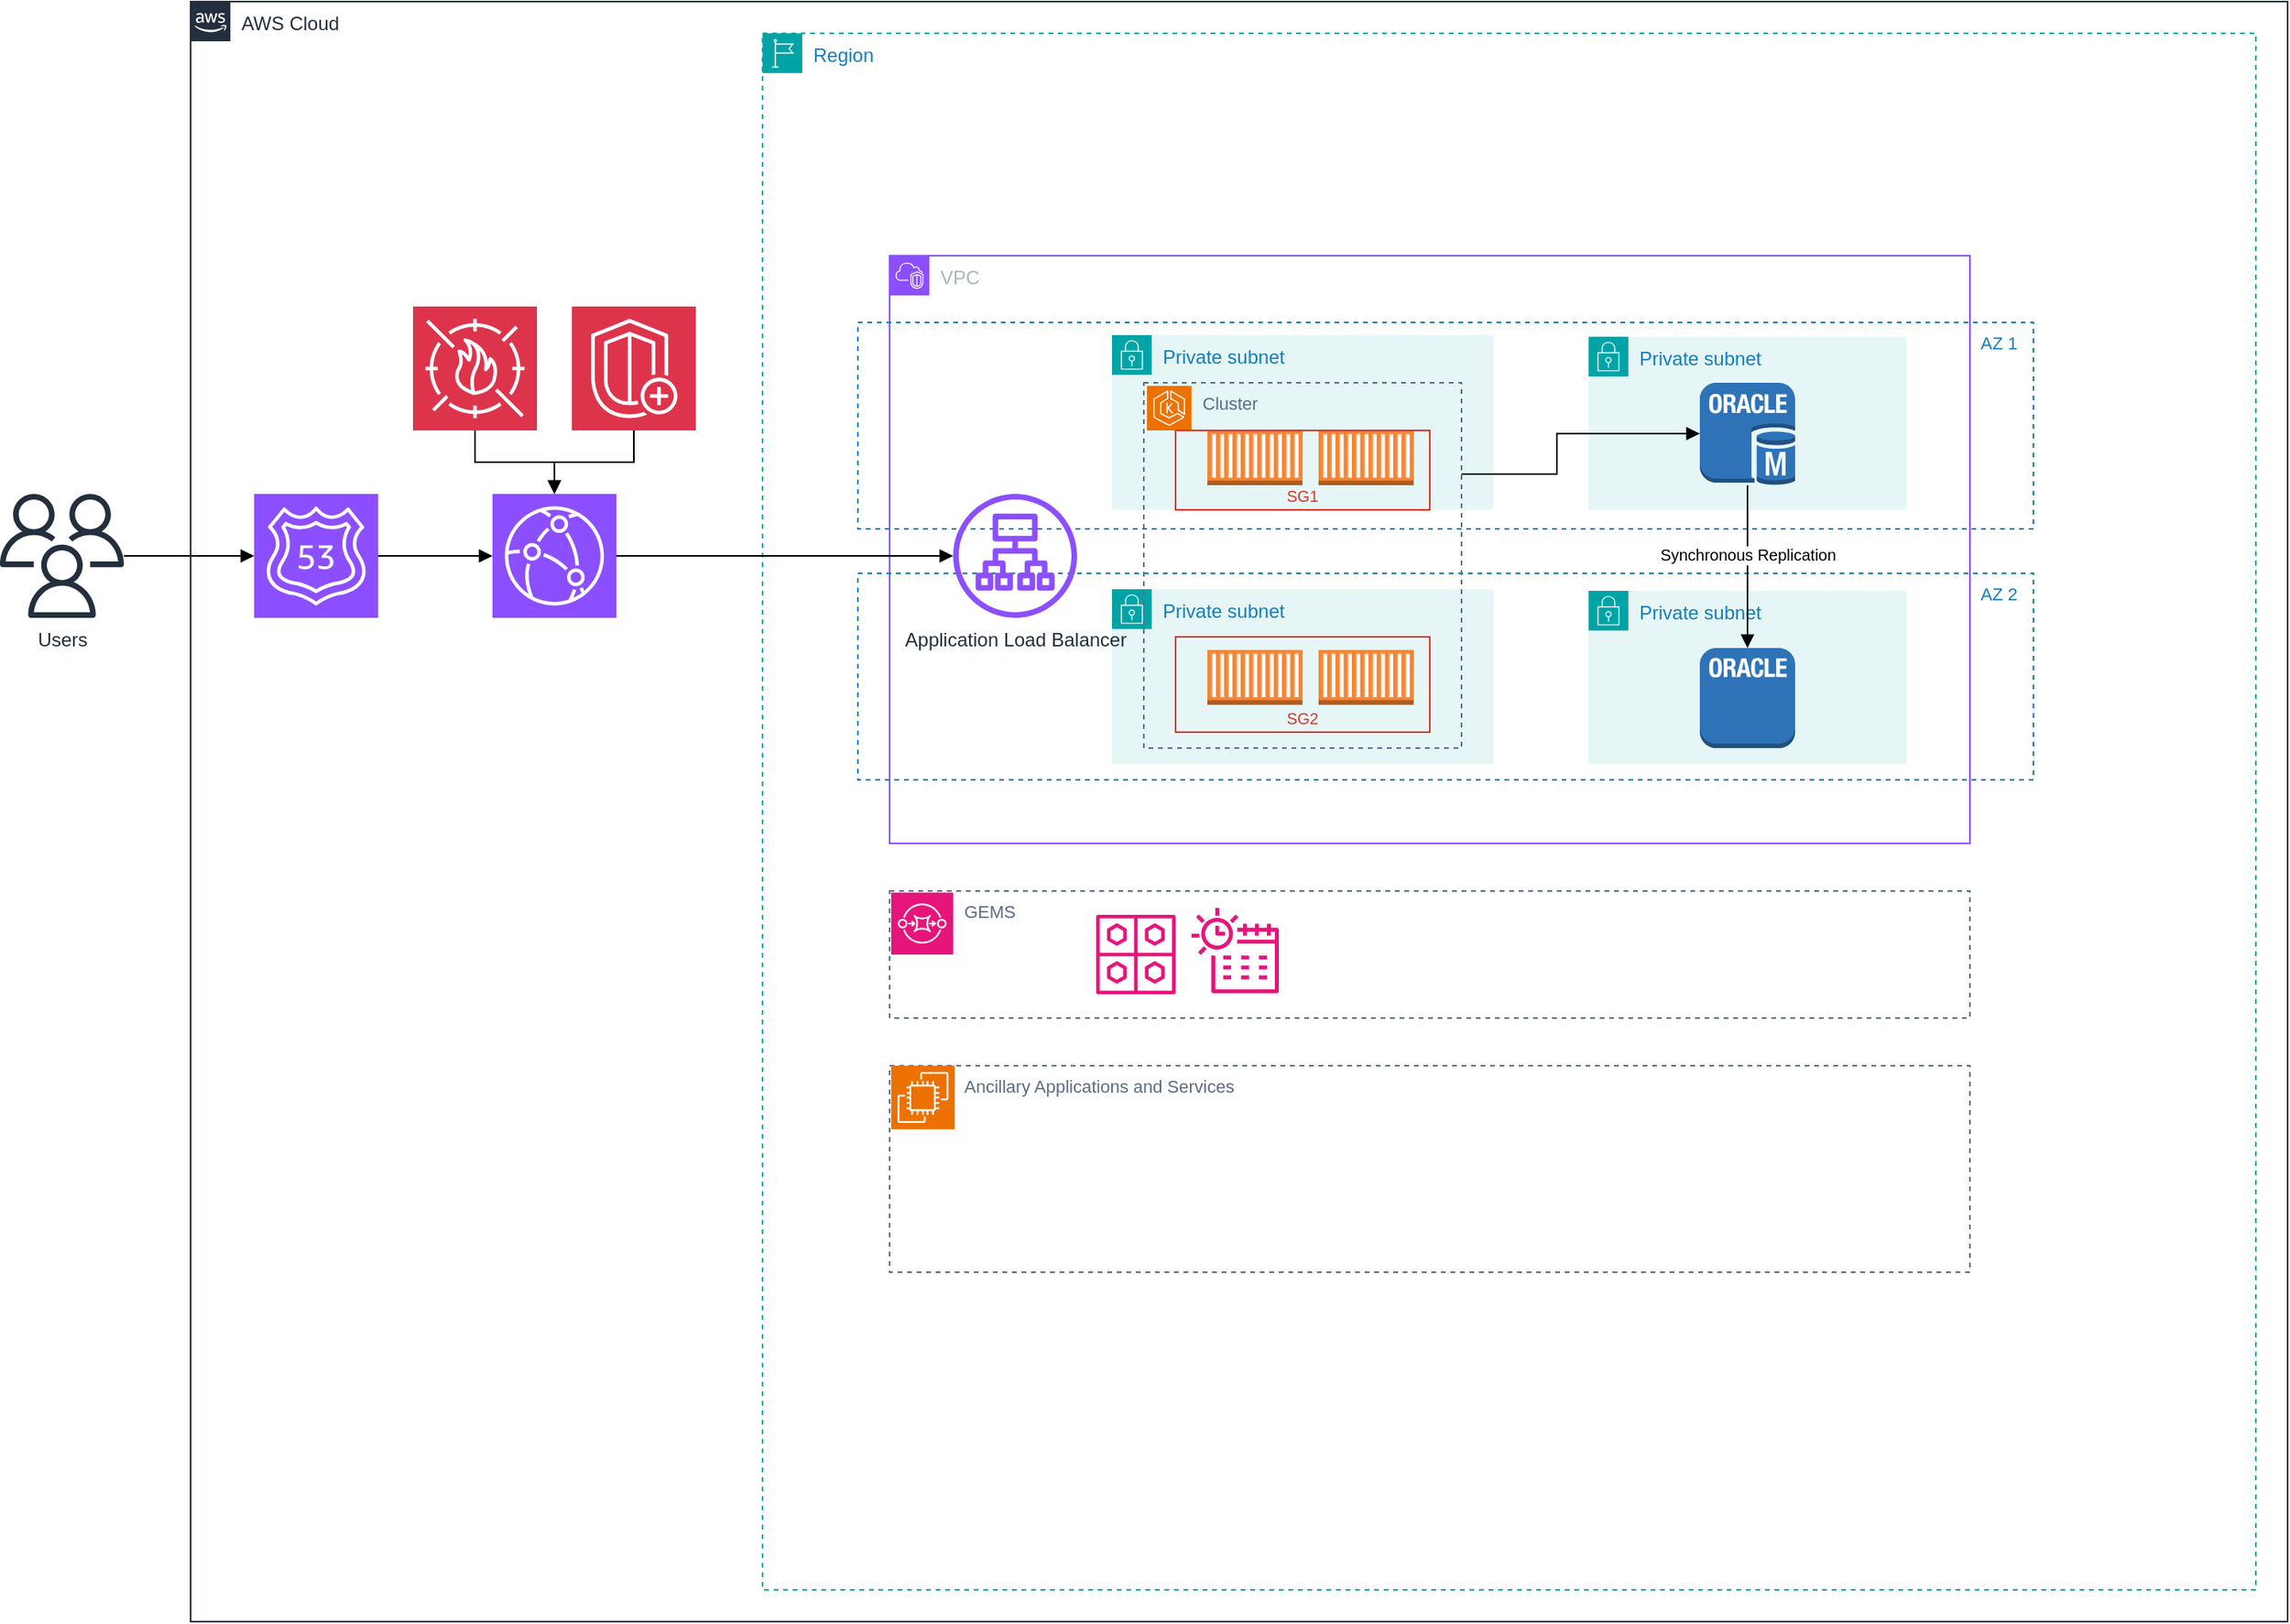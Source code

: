 <mxfile version="22.1.18" type="github">
  <diagram name="reference-architecture" id="V95pCXVcyseheLvfSIBV">
    <mxGraphModel dx="907" dy="764" grid="1" gridSize="10" guides="1" tooltips="1" connect="1" arrows="1" fold="1" page="1" pageScale="1" pageWidth="1700" pageHeight="1100" math="0" shadow="0">
      <root>
        <mxCell id="0" />
        <mxCell id="1" parent="0" />
        <mxCell id="3-PaEijQBZ-sR6-xbG0i-13" style="edgeStyle=orthogonalEdgeStyle;shape=connector;rounded=0;orthogonalLoop=1;jettySize=auto;html=1;labelBackgroundColor=default;strokeColor=default;align=center;verticalAlign=middle;fontFamily=Helvetica;fontSize=11;fontColor=default;endArrow=block;endFill=1;" edge="1" parent="1" source="3-PaEijQBZ-sR6-xbG0i-4" target="3-PaEijQBZ-sR6-xbG0i-9">
          <mxGeometry relative="1" as="geometry" />
        </mxCell>
        <mxCell id="3-PaEijQBZ-sR6-xbG0i-5" value="AWS Cloud" style="points=[[0,0],[0.25,0],[0.5,0],[0.75,0],[1,0],[1,0.25],[1,0.5],[1,0.75],[1,1],[0.75,1],[0.5,1],[0.25,1],[0,1],[0,0.75],[0,0.5],[0,0.25]];outlineConnect=0;gradientColor=none;html=1;whiteSpace=wrap;fontSize=12;fontStyle=0;container=1;pointerEvents=0;collapsible=0;recursiveResize=0;shape=mxgraph.aws4.group;grIcon=mxgraph.aws4.group_aws_cloud_alt;strokeColor=#232F3E;fillColor=none;verticalAlign=top;align=left;spacingLeft=30;fontColor=#232F3E;dashed=0;" vertex="1" parent="1">
          <mxGeometry x="160" y="40" width="1320" height="1020" as="geometry" />
        </mxCell>
        <mxCell id="3-PaEijQBZ-sR6-xbG0i-12" style="edgeStyle=orthogonalEdgeStyle;shape=connector;rounded=0;orthogonalLoop=1;jettySize=auto;html=1;labelBackgroundColor=default;strokeColor=default;align=center;verticalAlign=middle;fontFamily=Helvetica;fontSize=11;fontColor=default;endArrow=block;endFill=1;" edge="1" parent="3-PaEijQBZ-sR6-xbG0i-5" source="3-PaEijQBZ-sR6-xbG0i-6" target="3-PaEijQBZ-sR6-xbG0i-8">
          <mxGeometry relative="1" as="geometry" />
        </mxCell>
        <mxCell id="3-PaEijQBZ-sR6-xbG0i-6" value="" style="sketch=0;points=[[0,0,0],[0.25,0,0],[0.5,0,0],[0.75,0,0],[1,0,0],[0,1,0],[0.25,1,0],[0.5,1,0],[0.75,1,0],[1,1,0],[0,0.25,0],[0,0.5,0],[0,0.75,0],[1,0.25,0],[1,0.5,0],[1,0.75,0]];outlineConnect=0;fontColor=#232F3E;fillColor=#DD344C;strokeColor=#ffffff;dashed=0;verticalLabelPosition=bottom;verticalAlign=top;align=center;html=1;fontSize=12;fontStyle=0;aspect=fixed;shape=mxgraph.aws4.resourceIcon;resIcon=mxgraph.aws4.waf;" vertex="1" parent="3-PaEijQBZ-sR6-xbG0i-5">
          <mxGeometry x="140" y="192" width="78" height="78" as="geometry" />
        </mxCell>
        <mxCell id="3-PaEijQBZ-sR6-xbG0i-11" style="edgeStyle=orthogonalEdgeStyle;shape=connector;rounded=0;orthogonalLoop=1;jettySize=auto;html=1;labelBackgroundColor=default;strokeColor=default;align=center;verticalAlign=middle;fontFamily=Helvetica;fontSize=11;fontColor=default;endArrow=block;endFill=1;" edge="1" parent="3-PaEijQBZ-sR6-xbG0i-5" source="3-PaEijQBZ-sR6-xbG0i-7" target="3-PaEijQBZ-sR6-xbG0i-8">
          <mxGeometry relative="1" as="geometry" />
        </mxCell>
        <mxCell id="3-PaEijQBZ-sR6-xbG0i-7" value="" style="sketch=0;points=[[0,0,0],[0.25,0,0],[0.5,0,0],[0.75,0,0],[1,0,0],[0,1,0],[0.25,1,0],[0.5,1,0],[0.75,1,0],[1,1,0],[0,0.25,0],[0,0.5,0],[0,0.75,0],[1,0.25,0],[1,0.5,0],[1,0.75,0]];outlineConnect=0;fontColor=#232F3E;fillColor=#DD344C;strokeColor=#ffffff;dashed=0;verticalLabelPosition=bottom;verticalAlign=top;align=center;html=1;fontSize=12;fontStyle=0;aspect=fixed;shape=mxgraph.aws4.resourceIcon;resIcon=mxgraph.aws4.shield;" vertex="1" parent="3-PaEijQBZ-sR6-xbG0i-5">
          <mxGeometry x="240" y="192" width="78" height="78" as="geometry" />
        </mxCell>
        <mxCell id="3-PaEijQBZ-sR6-xbG0i-10" style="edgeStyle=orthogonalEdgeStyle;rounded=0;orthogonalLoop=1;jettySize=auto;html=1;endArrow=block;endFill=1;" edge="1" parent="3-PaEijQBZ-sR6-xbG0i-5" source="3-PaEijQBZ-sR6-xbG0i-9" target="3-PaEijQBZ-sR6-xbG0i-8">
          <mxGeometry relative="1" as="geometry" />
        </mxCell>
        <mxCell id="3-PaEijQBZ-sR6-xbG0i-9" value="" style="sketch=0;points=[[0,0,0],[0.25,0,0],[0.5,0,0],[0.75,0,0],[1,0,0],[0,1,0],[0.25,1,0],[0.5,1,0],[0.75,1,0],[1,1,0],[0,0.25,0],[0,0.5,0],[0,0.75,0],[1,0.25,0],[1,0.5,0],[1,0.75,0]];outlineConnect=0;fontColor=#232F3E;fillColor=#8C4FFF;strokeColor=#ffffff;dashed=0;verticalLabelPosition=bottom;verticalAlign=top;align=center;html=1;fontSize=12;fontStyle=0;aspect=fixed;shape=mxgraph.aws4.resourceIcon;resIcon=mxgraph.aws4.route_53;" vertex="1" parent="3-PaEijQBZ-sR6-xbG0i-5">
          <mxGeometry x="40" y="310" width="78" height="78" as="geometry" />
        </mxCell>
        <mxCell id="3-PaEijQBZ-sR6-xbG0i-14" value="Region" style="points=[[0,0],[0.25,0],[0.5,0],[0.75,0],[1,0],[1,0.25],[1,0.5],[1,0.75],[1,1],[0.75,1],[0.5,1],[0.25,1],[0,1],[0,0.75],[0,0.5],[0,0.25]];outlineConnect=0;gradientColor=none;html=1;whiteSpace=wrap;fontSize=12;fontStyle=0;container=1;pointerEvents=0;collapsible=0;recursiveResize=0;shape=mxgraph.aws4.group;grIcon=mxgraph.aws4.group_region;strokeColor=#00A4A6;fillColor=none;verticalAlign=top;align=left;spacingLeft=30;fontColor=#147EBA;dashed=1;fontFamily=Helvetica;" vertex="1" parent="3-PaEijQBZ-sR6-xbG0i-5">
          <mxGeometry x="360" y="20" width="940" height="980" as="geometry" />
        </mxCell>
        <mxCell id="3-PaEijQBZ-sR6-xbG0i-17" value="VPC" style="points=[[0,0],[0.25,0],[0.5,0],[0.75,0],[1,0],[1,0.25],[1,0.5],[1,0.75],[1,1],[0.75,1],[0.5,1],[0.25,1],[0,1],[0,0.75],[0,0.5],[0,0.25]];outlineConnect=0;gradientColor=none;html=1;whiteSpace=wrap;fontSize=12;fontStyle=0;container=1;pointerEvents=0;collapsible=0;recursiveResize=0;shape=mxgraph.aws4.group;grIcon=mxgraph.aws4.group_vpc2;strokeColor=#8C4FFF;fillColor=none;verticalAlign=top;align=left;spacingLeft=30;fontColor=#AAB7B8;dashed=0;fontFamily=Helvetica;" vertex="1" parent="3-PaEijQBZ-sR6-xbG0i-14">
          <mxGeometry x="80" y="140" width="680" height="370" as="geometry" />
        </mxCell>
        <mxCell id="3-PaEijQBZ-sR6-xbG0i-20" value="AZ 2" style="fillColor=none;strokeColor=#147EBA;dashed=1;verticalAlign=top;fontStyle=0;fontColor=#147EBA;whiteSpace=wrap;html=1;fontFamily=Helvetica;fontSize=11;align=right;spacingRight=8;" vertex="1" parent="3-PaEijQBZ-sR6-xbG0i-17">
          <mxGeometry x="-20" y="200" width="740" height="130" as="geometry" />
        </mxCell>
        <mxCell id="3-PaEijQBZ-sR6-xbG0i-19" value="AZ 1" style="fillColor=none;strokeColor=#147EBA;dashed=1;verticalAlign=top;fontStyle=0;fontColor=#147EBA;whiteSpace=wrap;html=1;fontFamily=Helvetica;fontSize=11;align=right;spacingTop=0;spacingRight=8;" vertex="1" parent="3-PaEijQBZ-sR6-xbG0i-17">
          <mxGeometry x="-20" y="42" width="740" height="130" as="geometry" />
        </mxCell>
        <mxCell id="3-PaEijQBZ-sR6-xbG0i-21" value="Private subnet" style="points=[[0,0],[0.25,0],[0.5,0],[0.75,0],[1,0],[1,0.25],[1,0.5],[1,0.75],[1,1],[0.75,1],[0.5,1],[0.25,1],[0,1],[0,0.75],[0,0.5],[0,0.25]];outlineConnect=0;gradientColor=none;html=1;whiteSpace=wrap;fontSize=12;fontStyle=0;container=1;pointerEvents=0;collapsible=0;recursiveResize=0;shape=mxgraph.aws4.group;grIcon=mxgraph.aws4.group_security_group;grStroke=0;strokeColor=#00A4A6;fillColor=#E6F6F7;verticalAlign=top;align=left;spacingLeft=30;fontColor=#147EBA;dashed=0;fontFamily=Helvetica;" vertex="1" parent="3-PaEijQBZ-sR6-xbG0i-17">
          <mxGeometry x="140" y="50" width="240" height="110" as="geometry" />
        </mxCell>
        <mxCell id="3-PaEijQBZ-sR6-xbG0i-23" value="Private subnet" style="points=[[0,0],[0.25,0],[0.5,0],[0.75,0],[1,0],[1,0.25],[1,0.5],[1,0.75],[1,1],[0.75,1],[0.5,1],[0.25,1],[0,1],[0,0.75],[0,0.5],[0,0.25]];outlineConnect=0;gradientColor=none;html=1;whiteSpace=wrap;fontSize=12;fontStyle=0;container=1;pointerEvents=0;collapsible=0;recursiveResize=0;shape=mxgraph.aws4.group;grIcon=mxgraph.aws4.group_security_group;grStroke=0;strokeColor=#00A4A6;fillColor=#E6F6F7;verticalAlign=top;align=left;spacingLeft=30;fontColor=#147EBA;dashed=0;fontFamily=Helvetica;" vertex="1" parent="3-PaEijQBZ-sR6-xbG0i-17">
          <mxGeometry x="140" y="210" width="240" height="110" as="geometry" />
        </mxCell>
        <mxCell id="3-PaEijQBZ-sR6-xbG0i-43" value="" style="outlineConnect=0;dashed=0;verticalLabelPosition=bottom;verticalAlign=top;align=center;html=1;shape=mxgraph.aws3.ec2_compute_container;fillColor=#F58534;gradientColor=none;fontFamily=Helvetica;fontSize=11;fontColor=default;" vertex="1" parent="3-PaEijQBZ-sR6-xbG0i-23">
          <mxGeometry x="60" y="38.25" width="60" height="34.5" as="geometry" />
        </mxCell>
        <mxCell id="3-PaEijQBZ-sR6-xbG0i-44" value="" style="outlineConnect=0;dashed=0;verticalLabelPosition=bottom;verticalAlign=top;align=center;html=1;shape=mxgraph.aws3.ec2_compute_container;fillColor=#F58534;gradientColor=none;fontFamily=Helvetica;fontSize=11;fontColor=default;" vertex="1" parent="3-PaEijQBZ-sR6-xbG0i-23">
          <mxGeometry x="130" y="38.25" width="60" height="34.5" as="geometry" />
        </mxCell>
        <mxCell id="3-PaEijQBZ-sR6-xbG0i-24" value="Application Load Balancer" style="sketch=0;outlineConnect=0;fontColor=#232F3E;gradientColor=none;fillColor=#8C4FFF;strokeColor=none;dashed=0;verticalLabelPosition=bottom;verticalAlign=top;align=center;html=1;fontSize=12;fontStyle=0;aspect=fixed;pointerEvents=1;shape=mxgraph.aws4.application_load_balancer;fontFamily=Helvetica;" vertex="1" parent="3-PaEijQBZ-sR6-xbG0i-17">
          <mxGeometry x="40" y="150" width="78" height="78" as="geometry" />
        </mxCell>
        <mxCell id="3-PaEijQBZ-sR6-xbG0i-31" value="" style="sketch=0;points=[[0,0,0],[0.25,0,0],[0.5,0,0],[0.75,0,0],[1,0,0],[0,1,0],[0.25,1,0],[0.5,1,0],[0.75,1,0],[1,1,0],[0,0.25,0],[0,0.5,0],[0,0.75,0],[1,0.25,0],[1,0.5,0],[1,0.75,0]];outlineConnect=0;fontColor=#232F3E;fillColor=#ED7100;strokeColor=#ffffff;dashed=0;verticalLabelPosition=bottom;verticalAlign=top;align=center;html=1;fontSize=12;fontStyle=0;aspect=fixed;shape=mxgraph.aws4.resourceIcon;resIcon=mxgraph.aws4.eks;fontFamily=Helvetica;" vertex="1" parent="3-PaEijQBZ-sR6-xbG0i-17">
          <mxGeometry x="162" y="82" width="28" height="28" as="geometry" />
        </mxCell>
        <mxCell id="3-PaEijQBZ-sR6-xbG0i-35" value="Private subnet" style="points=[[0,0],[0.25,0],[0.5,0],[0.75,0],[1,0],[1,0.25],[1,0.5],[1,0.75],[1,1],[0.75,1],[0.5,1],[0.25,1],[0,1],[0,0.75],[0,0.5],[0,0.25]];outlineConnect=0;gradientColor=none;html=1;whiteSpace=wrap;fontSize=12;fontStyle=0;container=1;pointerEvents=0;collapsible=0;recursiveResize=0;shape=mxgraph.aws4.group;grIcon=mxgraph.aws4.group_security_group;grStroke=0;strokeColor=#00A4A6;fillColor=#E6F6F7;verticalAlign=top;align=left;spacingLeft=30;fontColor=#147EBA;dashed=0;fontFamily=Helvetica;" vertex="1" parent="3-PaEijQBZ-sR6-xbG0i-17">
          <mxGeometry x="440" y="51" width="200" height="109" as="geometry" />
        </mxCell>
        <mxCell id="3-PaEijQBZ-sR6-xbG0i-37" value="" style="outlineConnect=0;dashed=0;verticalLabelPosition=bottom;verticalAlign=top;align=center;html=1;shape=mxgraph.aws3.oracle_db_instance;fillColor=#2E73B8;gradientColor=none;fontFamily=Helvetica;fontSize=11;fontColor=default;" vertex="1" parent="3-PaEijQBZ-sR6-xbG0i-35">
          <mxGeometry x="70" y="29" width="60" height="64.5" as="geometry" />
        </mxCell>
        <mxCell id="3-PaEijQBZ-sR6-xbG0i-32" value="" style="outlineConnect=0;dashed=0;verticalLabelPosition=bottom;verticalAlign=top;align=center;html=1;shape=mxgraph.aws3.ec2_compute_container;fillColor=#F58534;gradientColor=none;fontFamily=Helvetica;fontSize=11;fontColor=default;" vertex="1" parent="3-PaEijQBZ-sR6-xbG0i-17">
          <mxGeometry x="200" y="110" width="60" height="34.5" as="geometry" />
        </mxCell>
        <mxCell id="3-PaEijQBZ-sR6-xbG0i-36" value="Private subnet" style="points=[[0,0],[0.25,0],[0.5,0],[0.75,0],[1,0],[1,0.25],[1,0.5],[1,0.75],[1,1],[0.75,1],[0.5,1],[0.25,1],[0,1],[0,0.75],[0,0.5],[0,0.25]];outlineConnect=0;gradientColor=none;html=1;whiteSpace=wrap;fontSize=12;fontStyle=0;container=1;pointerEvents=0;collapsible=0;recursiveResize=0;shape=mxgraph.aws4.group;grIcon=mxgraph.aws4.group_security_group;grStroke=0;strokeColor=#00A4A6;fillColor=#E6F6F7;verticalAlign=top;align=left;spacingLeft=30;fontColor=#147EBA;dashed=0;fontFamily=Helvetica;" vertex="1" parent="3-PaEijQBZ-sR6-xbG0i-17">
          <mxGeometry x="440" y="211" width="200" height="109" as="geometry" />
        </mxCell>
        <mxCell id="3-PaEijQBZ-sR6-xbG0i-38" value="" style="outlineConnect=0;dashed=0;verticalLabelPosition=bottom;verticalAlign=top;align=center;html=1;shape=mxgraph.aws3.oracle_db_instance_2;fillColor=#2E73B8;gradientColor=none;fontFamily=Helvetica;fontSize=11;fontColor=default;" vertex="1" parent="3-PaEijQBZ-sR6-xbG0i-36">
          <mxGeometry x="70" y="36" width="60" height="63" as="geometry" />
        </mxCell>
        <mxCell id="3-PaEijQBZ-sR6-xbG0i-39" value="Synchronous Replication" style="edgeStyle=orthogonalEdgeStyle;shape=connector;rounded=0;orthogonalLoop=1;jettySize=auto;html=1;labelBackgroundColor=default;strokeColor=default;align=center;verticalAlign=middle;fontFamily=Helvetica;fontSize=10;fontColor=default;endArrow=block;endFill=1;spacingTop=15;" edge="1" parent="3-PaEijQBZ-sR6-xbG0i-17" source="3-PaEijQBZ-sR6-xbG0i-37" target="3-PaEijQBZ-sR6-xbG0i-38">
          <mxGeometry x="-0.307" relative="1" as="geometry">
            <mxPoint as="offset" />
          </mxGeometry>
        </mxCell>
        <mxCell id="3-PaEijQBZ-sR6-xbG0i-33" value="" style="outlineConnect=0;dashed=0;verticalLabelPosition=bottom;verticalAlign=top;align=center;html=1;shape=mxgraph.aws3.ec2_compute_container;fillColor=#F58534;gradientColor=none;fontFamily=Helvetica;fontSize=11;fontColor=default;" vertex="1" parent="3-PaEijQBZ-sR6-xbG0i-17">
          <mxGeometry x="270" y="110" width="60" height="34.5" as="geometry" />
        </mxCell>
        <mxCell id="3-PaEijQBZ-sR6-xbG0i-29" value="GEMS" style="fillColor=none;strokeColor=#5A6C86;dashed=1;verticalAlign=top;fontStyle=0;fontColor=#5A6C86;whiteSpace=wrap;html=1;fontFamily=Helvetica;fontSize=11;align=left;spacingLeft=45;spacingTop=0;" vertex="1" parent="3-PaEijQBZ-sR6-xbG0i-14">
          <mxGeometry x="80" y="540" width="680" height="80" as="geometry" />
        </mxCell>
        <mxCell id="3-PaEijQBZ-sR6-xbG0i-30" value="" style="sketch=0;points=[[0,0,0],[0.25,0,0],[0.5,0,0],[0.75,0,0],[1,0,0],[0,1,0],[0.25,1,0],[0.5,1,0],[0.75,1,0],[1,1,0],[0,0.25,0],[0,0.5,0],[0,0.75,0],[1,0.25,0],[1,0.5,0],[1,0.75,0]];outlineConnect=0;fontColor=#232F3E;fillColor=#E7157B;strokeColor=#ffffff;dashed=0;verticalLabelPosition=bottom;verticalAlign=top;align=center;html=1;fontSize=12;fontStyle=0;aspect=fixed;shape=mxgraph.aws4.resourceIcon;resIcon=mxgraph.aws4.sqs;fontFamily=Helvetica;" vertex="1" parent="3-PaEijQBZ-sR6-xbG0i-14">
          <mxGeometry x="81" y="541" width="39" height="39" as="geometry" />
        </mxCell>
        <mxCell id="3-PaEijQBZ-sR6-xbG0i-47" value="" style="sketch=0;outlineConnect=0;fontColor=#232F3E;gradientColor=none;fillColor=#E7157B;strokeColor=none;dashed=0;verticalLabelPosition=bottom;verticalAlign=top;align=center;html=1;fontSize=12;fontStyle=0;aspect=fixed;pointerEvents=1;shape=mxgraph.aws4.eventbridge_schema_registry;fontFamily=Helvetica;" vertex="1" parent="3-PaEijQBZ-sR6-xbG0i-14">
          <mxGeometry x="210" y="555" width="50" height="50" as="geometry" />
        </mxCell>
        <mxCell id="3-PaEijQBZ-sR6-xbG0i-48" value="" style="sketch=0;outlineConnect=0;fontColor=#232F3E;gradientColor=none;fillColor=#E7157B;strokeColor=none;dashed=0;verticalLabelPosition=bottom;verticalAlign=top;align=center;html=1;fontSize=12;fontStyle=0;aspect=fixed;pointerEvents=1;shape=mxgraph.aws4.eventbridge_scheduler;fontFamily=Helvetica;" vertex="1" parent="3-PaEijQBZ-sR6-xbG0i-14">
          <mxGeometry x="270" y="550" width="55" height="55" as="geometry" />
        </mxCell>
        <mxCell id="3-PaEijQBZ-sR6-xbG0i-51" value="Ancillary Applications and Services" style="fillColor=none;strokeColor=#5A6C86;dashed=1;verticalAlign=top;fontStyle=0;fontColor=#5A6C86;whiteSpace=wrap;html=1;fontFamily=Helvetica;fontSize=11;align=left;spacingLeft=45;" vertex="1" parent="3-PaEijQBZ-sR6-xbG0i-14">
          <mxGeometry x="80" y="650" width="680" height="130" as="geometry" />
        </mxCell>
        <mxCell id="3-PaEijQBZ-sR6-xbG0i-53" value="" style="sketch=0;points=[[0,0,0],[0.25,0,0],[0.5,0,0],[0.75,0,0],[1,0,0],[0,1,0],[0.25,1,0],[0.5,1,0],[0.75,1,0],[1,1,0],[0,0.25,0],[0,0.5,0],[0,0.75,0],[1,0.25,0],[1,0.5,0],[1,0.75,0]];outlineConnect=0;fontColor=#232F3E;fillColor=#ED7100;strokeColor=#ffffff;dashed=0;verticalLabelPosition=bottom;verticalAlign=top;align=center;html=1;fontSize=12;fontStyle=0;aspect=fixed;shape=mxgraph.aws4.resourceIcon;resIcon=mxgraph.aws4.ec2;fontFamily=Helvetica;" vertex="1" parent="3-PaEijQBZ-sR6-xbG0i-14">
          <mxGeometry x="81" y="650" width="40" height="40" as="geometry" />
        </mxCell>
        <mxCell id="3-PaEijQBZ-sR6-xbG0i-25" style="edgeStyle=orthogonalEdgeStyle;shape=connector;rounded=0;orthogonalLoop=1;jettySize=auto;html=1;labelBackgroundColor=default;strokeColor=default;align=center;verticalAlign=middle;fontFamily=Helvetica;fontSize=11;fontColor=default;endArrow=block;endFill=1;" edge="1" parent="3-PaEijQBZ-sR6-xbG0i-5" source="3-PaEijQBZ-sR6-xbG0i-8" target="3-PaEijQBZ-sR6-xbG0i-24">
          <mxGeometry relative="1" as="geometry" />
        </mxCell>
        <mxCell id="3-PaEijQBZ-sR6-xbG0i-8" value="" style="sketch=0;points=[[0,0,0],[0.25,0,0],[0.5,0,0],[0.75,0,0],[1,0,0],[0,1,0],[0.25,1,0],[0.5,1,0],[0.75,1,0],[1,1,0],[0,0.25,0],[0,0.5,0],[0,0.75,0],[1,0.25,0],[1,0.5,0],[1,0.75,0]];outlineConnect=0;fontColor=#232F3E;fillColor=#8C4FFF;strokeColor=#ffffff;dashed=0;verticalLabelPosition=bottom;verticalAlign=top;align=center;html=1;fontSize=12;fontStyle=0;aspect=fixed;shape=mxgraph.aws4.resourceIcon;resIcon=mxgraph.aws4.cloudfront;" vertex="1" parent="3-PaEijQBZ-sR6-xbG0i-5">
          <mxGeometry x="190" y="310" width="78" height="78" as="geometry" />
        </mxCell>
        <mxCell id="3-PaEijQBZ-sR6-xbG0i-4" value="Users" style="sketch=0;outlineConnect=0;fontColor=#232F3E;gradientColor=none;fillColor=#232F3D;strokeColor=none;dashed=0;verticalLabelPosition=bottom;verticalAlign=top;align=center;html=1;fontSize=12;fontStyle=0;aspect=fixed;pointerEvents=1;shape=mxgraph.aws4.users;" vertex="1" parent="1">
          <mxGeometry x="40" y="350" width="78" height="78" as="geometry" />
        </mxCell>
        <mxCell id="3-PaEijQBZ-sR6-xbG0i-46" style="edgeStyle=orthogonalEdgeStyle;shape=connector;rounded=0;orthogonalLoop=1;jettySize=auto;html=1;exitX=1;exitY=0.25;exitDx=0;exitDy=0;labelBackgroundColor=default;strokeColor=default;align=center;verticalAlign=middle;fontFamily=Helvetica;fontSize=11;fontColor=default;endArrow=block;endFill=1;" edge="1" parent="1" source="3-PaEijQBZ-sR6-xbG0i-42" target="3-PaEijQBZ-sR6-xbG0i-37">
          <mxGeometry relative="1" as="geometry">
            <Array as="points">
              <mxPoint x="1020" y="338" />
              <mxPoint x="1020" y="312" />
            </Array>
          </mxGeometry>
        </mxCell>
        <mxCell id="3-PaEijQBZ-sR6-xbG0i-49" value="SG2" style="fillColor=none;strokeColor=#DD3522;verticalAlign=bottom;fontStyle=0;fontColor=#DD3522;whiteSpace=wrap;html=1;fontFamily=Helvetica;fontSize=10;" vertex="1" parent="1">
          <mxGeometry x="780" y="440" width="160" height="60" as="geometry" />
        </mxCell>
        <mxCell id="3-PaEijQBZ-sR6-xbG0i-50" value="SG1" style="fillColor=none;strokeColor=#DD3522;verticalAlign=bottom;fontStyle=0;fontColor=#DD3522;whiteSpace=wrap;html=1;fontFamily=Helvetica;fontSize=10;" vertex="1" parent="1">
          <mxGeometry x="780" y="310" width="160" height="50" as="geometry" />
        </mxCell>
        <mxCell id="3-PaEijQBZ-sR6-xbG0i-41" value="Untitled Layer" style="locked=1;" parent="0" />
        <mxCell id="3-PaEijQBZ-sR6-xbG0i-42" value="Cluster" style="fillColor=none;strokeColor=#5A6C86;dashed=1;verticalAlign=top;fontStyle=0;fontColor=#5A6C86;whiteSpace=wrap;html=1;fontFamily=Helvetica;fontSize=11;align=left;spacingLeft=35;spacingTop=0;movable=1;resizable=1;rotatable=1;deletable=1;editable=1;locked=0;connectable=1;" vertex="1" parent="3-PaEijQBZ-sR6-xbG0i-41">
          <mxGeometry x="760" y="280" width="200" height="230" as="geometry" />
        </mxCell>
      </root>
    </mxGraphModel>
  </diagram>
</mxfile>

